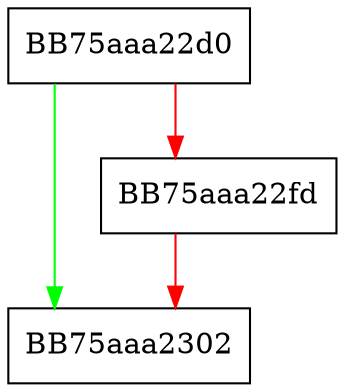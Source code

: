 digraph RpfAPI_dgetlen_msil {
  node [shape="box"];
  graph [splines=ortho];
  BB75aaa22d0 -> BB75aaa2302 [color="green"];
  BB75aaa22d0 -> BB75aaa22fd [color="red"];
  BB75aaa22fd -> BB75aaa2302 [color="red"];
}